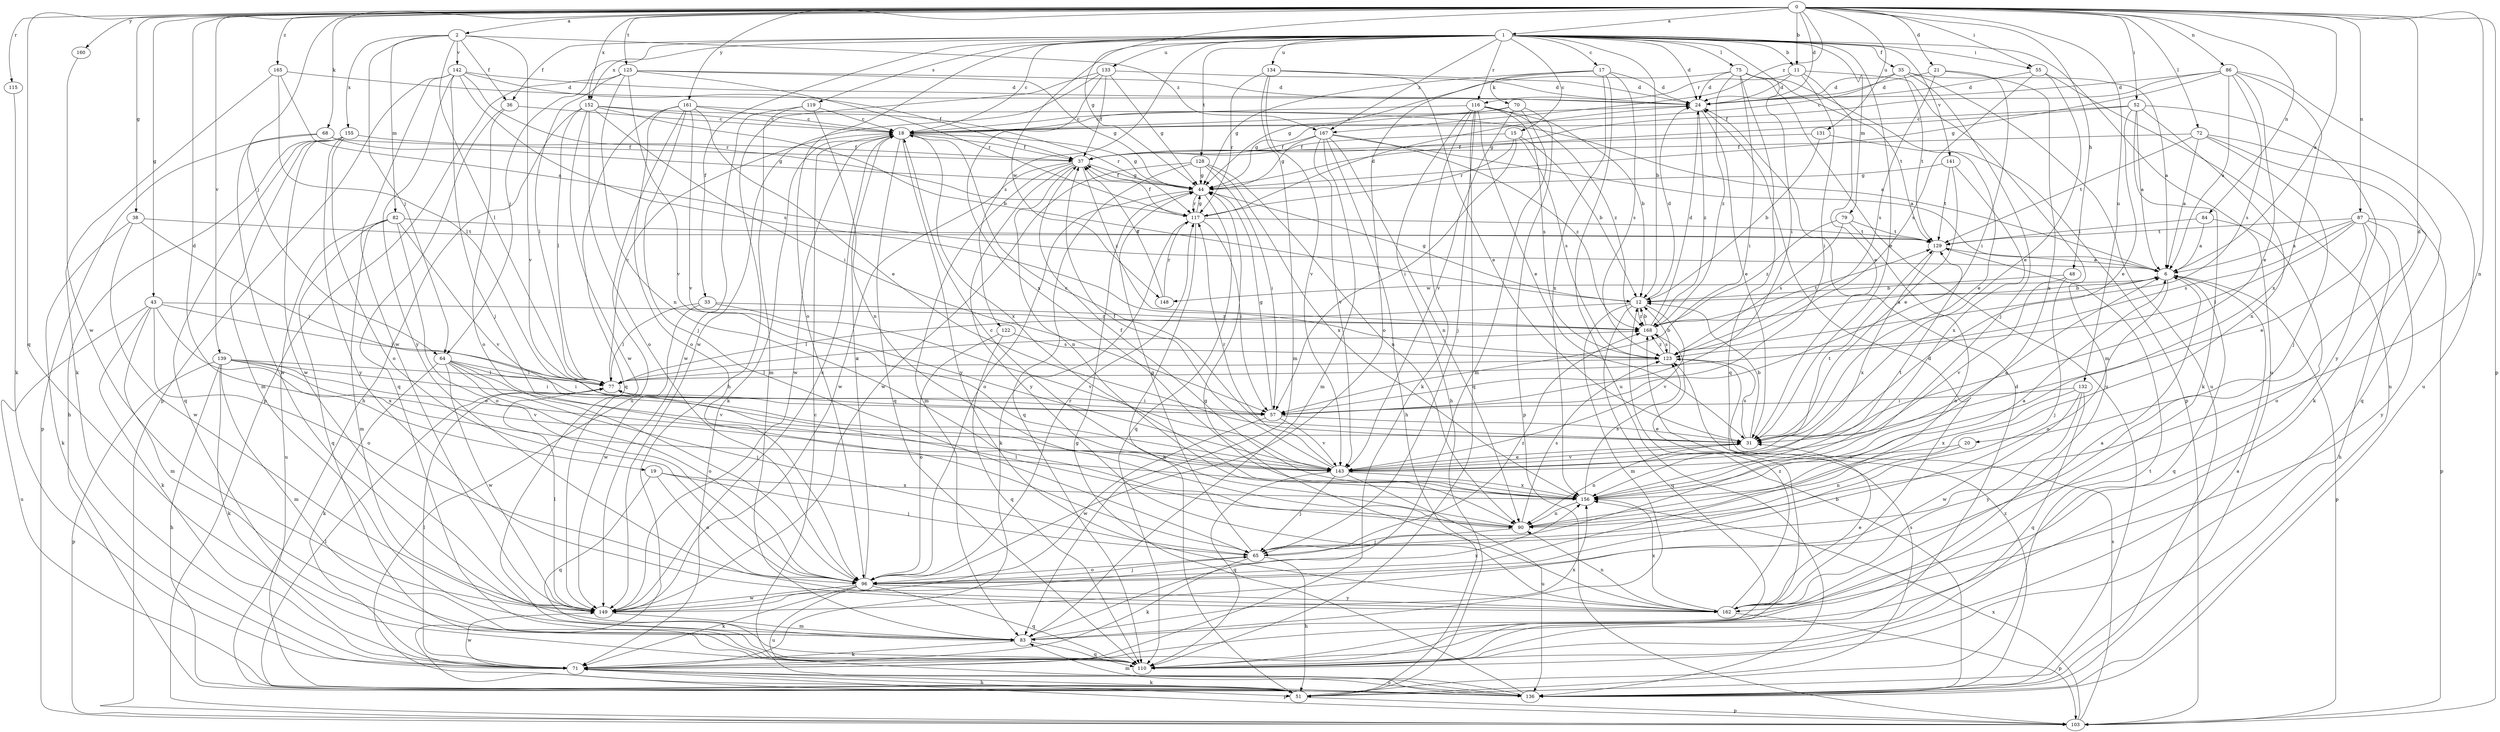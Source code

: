 strict digraph  {
0;
1;
2;
6;
11;
12;
15;
17;
18;
19;
20;
21;
24;
31;
33;
35;
36;
37;
38;
43;
44;
48;
51;
52;
55;
57;
64;
65;
68;
70;
71;
72;
75;
77;
79;
82;
83;
84;
86;
87;
90;
96;
103;
110;
115;
116;
117;
119;
122;
123;
125;
128;
129;
131;
132;
133;
134;
136;
139;
141;
142;
143;
148;
149;
152;
155;
156;
160;
161;
162;
165;
167;
168;
0 -> 1  [label=a];
0 -> 2  [label=a];
0 -> 6  [label=a];
0 -> 11  [label=b];
0 -> 19  [label=d];
0 -> 20  [label=d];
0 -> 21  [label=d];
0 -> 24  [label=d];
0 -> 38  [label=g];
0 -> 43  [label=g];
0 -> 44  [label=g];
0 -> 48  [label=h];
0 -> 52  [label=i];
0 -> 55  [label=i];
0 -> 64  [label=j];
0 -> 68  [label=k];
0 -> 72  [label=l];
0 -> 84  [label=n];
0 -> 86  [label=n];
0 -> 87  [label=n];
0 -> 90  [label=n];
0 -> 103  [label=p];
0 -> 110  [label=q];
0 -> 115  [label=r];
0 -> 125  [label=t];
0 -> 131  [label=u];
0 -> 132  [label=u];
0 -> 139  [label=v];
0 -> 152  [label=x];
0 -> 160  [label=y];
0 -> 161  [label=y];
0 -> 165  [label=z];
0 -> 167  [label=z];
1 -> 11  [label=b];
1 -> 12  [label=b];
1 -> 15  [label=c];
1 -> 17  [label=c];
1 -> 18  [label=c];
1 -> 24  [label=d];
1 -> 31  [label=e];
1 -> 33  [label=f];
1 -> 35  [label=f];
1 -> 36  [label=f];
1 -> 55  [label=i];
1 -> 57  [label=i];
1 -> 64  [label=j];
1 -> 75  [label=l];
1 -> 79  [label=m];
1 -> 96  [label=o];
1 -> 116  [label=r];
1 -> 119  [label=s];
1 -> 122  [label=s];
1 -> 128  [label=t];
1 -> 133  [label=u];
1 -> 134  [label=u];
1 -> 136  [label=u];
1 -> 141  [label=v];
1 -> 148  [label=w];
1 -> 152  [label=x];
1 -> 167  [label=z];
2 -> 36  [label=f];
2 -> 64  [label=j];
2 -> 77  [label=l];
2 -> 82  [label=m];
2 -> 142  [label=v];
2 -> 143  [label=v];
2 -> 155  [label=x];
2 -> 167  [label=z];
6 -> 12  [label=b];
6 -> 96  [label=o];
6 -> 103  [label=p];
6 -> 110  [label=q];
6 -> 148  [label=w];
11 -> 24  [label=d];
11 -> 31  [label=e];
11 -> 57  [label=i];
11 -> 83  [label=m];
11 -> 116  [label=r];
12 -> 24  [label=d];
12 -> 44  [label=g];
12 -> 77  [label=l];
12 -> 83  [label=m];
12 -> 110  [label=q];
12 -> 143  [label=v];
12 -> 168  [label=z];
15 -> 12  [label=b];
15 -> 37  [label=f];
15 -> 57  [label=i];
15 -> 117  [label=r];
15 -> 123  [label=s];
17 -> 24  [label=d];
17 -> 44  [label=g];
17 -> 70  [label=k];
17 -> 96  [label=o];
17 -> 123  [label=s];
17 -> 136  [label=u];
17 -> 156  [label=x];
18 -> 37  [label=f];
18 -> 44  [label=g];
18 -> 71  [label=k];
18 -> 110  [label=q];
18 -> 149  [label=w];
18 -> 156  [label=x];
18 -> 162  [label=y];
19 -> 65  [label=j];
19 -> 96  [label=o];
19 -> 110  [label=q];
19 -> 156  [label=x];
20 -> 90  [label=n];
20 -> 143  [label=v];
21 -> 24  [label=d];
21 -> 57  [label=i];
21 -> 123  [label=s];
21 -> 156  [label=x];
24 -> 18  [label=c];
24 -> 31  [label=e];
24 -> 168  [label=z];
31 -> 12  [label=b];
31 -> 18  [label=c];
31 -> 90  [label=n];
31 -> 123  [label=s];
31 -> 143  [label=v];
33 -> 77  [label=l];
33 -> 143  [label=v];
33 -> 149  [label=w];
33 -> 168  [label=z];
35 -> 6  [label=a];
35 -> 18  [label=c];
35 -> 24  [label=d];
35 -> 65  [label=j];
35 -> 129  [label=t];
35 -> 136  [label=u];
36 -> 18  [label=c];
36 -> 96  [label=o];
36 -> 110  [label=q];
37 -> 44  [label=g];
37 -> 83  [label=m];
37 -> 90  [label=n];
37 -> 149  [label=w];
37 -> 162  [label=y];
37 -> 168  [label=z];
38 -> 57  [label=i];
38 -> 71  [label=k];
38 -> 129  [label=t];
38 -> 149  [label=w];
43 -> 71  [label=k];
43 -> 77  [label=l];
43 -> 83  [label=m];
43 -> 96  [label=o];
43 -> 136  [label=u];
43 -> 156  [label=x];
43 -> 168  [label=z];
44 -> 37  [label=f];
44 -> 96  [label=o];
44 -> 110  [label=q];
44 -> 117  [label=r];
48 -> 12  [label=b];
48 -> 65  [label=j];
48 -> 143  [label=v];
51 -> 77  [label=l];
51 -> 103  [label=p];
51 -> 123  [label=s];
51 -> 129  [label=t];
52 -> 6  [label=a];
52 -> 18  [label=c];
52 -> 31  [label=e];
52 -> 44  [label=g];
52 -> 71  [label=k];
52 -> 90  [label=n];
52 -> 162  [label=y];
55 -> 24  [label=d];
55 -> 31  [label=e];
55 -> 123  [label=s];
55 -> 136  [label=u];
57 -> 31  [label=e];
57 -> 44  [label=g];
57 -> 143  [label=v];
57 -> 149  [label=w];
64 -> 57  [label=i];
64 -> 65  [label=j];
64 -> 71  [label=k];
64 -> 77  [label=l];
64 -> 96  [label=o];
64 -> 143  [label=v];
64 -> 149  [label=w];
65 -> 44  [label=g];
65 -> 51  [label=h];
65 -> 71  [label=k];
65 -> 96  [label=o];
65 -> 168  [label=z];
68 -> 37  [label=f];
68 -> 44  [label=g];
68 -> 103  [label=p];
68 -> 149  [label=w];
70 -> 18  [label=c];
70 -> 44  [label=g];
70 -> 83  [label=m];
70 -> 103  [label=p];
70 -> 143  [label=v];
71 -> 51  [label=h];
71 -> 77  [label=l];
71 -> 103  [label=p];
71 -> 136  [label=u];
71 -> 149  [label=w];
72 -> 6  [label=a];
72 -> 37  [label=f];
72 -> 65  [label=j];
72 -> 71  [label=k];
72 -> 110  [label=q];
72 -> 129  [label=t];
75 -> 24  [label=d];
75 -> 44  [label=g];
75 -> 57  [label=i];
75 -> 103  [label=p];
75 -> 110  [label=q];
75 -> 129  [label=t];
75 -> 136  [label=u];
75 -> 168  [label=z];
77 -> 18  [label=c];
77 -> 57  [label=i];
77 -> 168  [label=z];
79 -> 96  [label=o];
79 -> 123  [label=s];
79 -> 129  [label=t];
79 -> 168  [label=z];
82 -> 83  [label=m];
82 -> 96  [label=o];
82 -> 110  [label=q];
82 -> 129  [label=t];
82 -> 136  [label=u];
82 -> 143  [label=v];
83 -> 71  [label=k];
83 -> 110  [label=q];
83 -> 156  [label=x];
84 -> 6  [label=a];
84 -> 96  [label=o];
84 -> 129  [label=t];
86 -> 6  [label=a];
86 -> 24  [label=d];
86 -> 31  [label=e];
86 -> 37  [label=f];
86 -> 44  [label=g];
86 -> 123  [label=s];
86 -> 136  [label=u];
86 -> 156  [label=x];
87 -> 6  [label=a];
87 -> 31  [label=e];
87 -> 51  [label=h];
87 -> 77  [label=l];
87 -> 103  [label=p];
87 -> 123  [label=s];
87 -> 129  [label=t];
87 -> 162  [label=y];
90 -> 6  [label=a];
90 -> 18  [label=c];
90 -> 65  [label=j];
90 -> 77  [label=l];
90 -> 123  [label=s];
96 -> 18  [label=c];
96 -> 65  [label=j];
96 -> 71  [label=k];
96 -> 110  [label=q];
96 -> 117  [label=r];
96 -> 136  [label=u];
96 -> 149  [label=w];
96 -> 162  [label=y];
103 -> 123  [label=s];
103 -> 156  [label=x];
110 -> 6  [label=a];
110 -> 24  [label=d];
115 -> 71  [label=k];
116 -> 12  [label=b];
116 -> 18  [label=c];
116 -> 31  [label=e];
116 -> 51  [label=h];
116 -> 65  [label=j];
116 -> 71  [label=k];
116 -> 110  [label=q];
116 -> 123  [label=s];
116 -> 168  [label=z];
117 -> 24  [label=d];
117 -> 37  [label=f];
117 -> 44  [label=g];
117 -> 51  [label=h];
117 -> 57  [label=i];
117 -> 71  [label=k];
117 -> 129  [label=t];
119 -> 18  [label=c];
119 -> 83  [label=m];
119 -> 90  [label=n];
119 -> 149  [label=w];
122 -> 96  [label=o];
122 -> 110  [label=q];
122 -> 123  [label=s];
123 -> 12  [label=b];
123 -> 77  [label=l];
123 -> 168  [label=z];
125 -> 24  [label=d];
125 -> 44  [label=g];
125 -> 77  [label=l];
125 -> 90  [label=n];
125 -> 103  [label=p];
125 -> 117  [label=r];
125 -> 143  [label=v];
128 -> 44  [label=g];
128 -> 57  [label=i];
128 -> 90  [label=n];
128 -> 110  [label=q];
128 -> 149  [label=w];
128 -> 156  [label=x];
129 -> 6  [label=a];
129 -> 156  [label=x];
131 -> 12  [label=b];
131 -> 31  [label=e];
131 -> 37  [label=f];
132 -> 57  [label=i];
132 -> 110  [label=q];
132 -> 149  [label=w];
132 -> 156  [label=x];
132 -> 162  [label=y];
133 -> 24  [label=d];
133 -> 37  [label=f];
133 -> 44  [label=g];
133 -> 51  [label=h];
133 -> 149  [label=w];
133 -> 156  [label=x];
134 -> 24  [label=d];
134 -> 31  [label=e];
134 -> 83  [label=m];
134 -> 117  [label=r];
134 -> 143  [label=v];
136 -> 12  [label=b];
136 -> 18  [label=c];
136 -> 44  [label=g];
136 -> 71  [label=k];
136 -> 83  [label=m];
136 -> 168  [label=z];
139 -> 31  [label=e];
139 -> 51  [label=h];
139 -> 57  [label=i];
139 -> 71  [label=k];
139 -> 77  [label=l];
139 -> 83  [label=m];
139 -> 103  [label=p];
139 -> 143  [label=v];
141 -> 31  [label=e];
141 -> 44  [label=g];
141 -> 129  [label=t];
141 -> 156  [label=x];
142 -> 24  [label=d];
142 -> 37  [label=f];
142 -> 65  [label=j];
142 -> 103  [label=p];
142 -> 117  [label=r];
142 -> 123  [label=s];
142 -> 149  [label=w];
142 -> 162  [label=y];
143 -> 6  [label=a];
143 -> 31  [label=e];
143 -> 37  [label=f];
143 -> 65  [label=j];
143 -> 110  [label=q];
143 -> 117  [label=r];
143 -> 129  [label=t];
143 -> 136  [label=u];
143 -> 156  [label=x];
148 -> 37  [label=f];
148 -> 117  [label=r];
149 -> 18  [label=c];
149 -> 77  [label=l];
149 -> 83  [label=m];
149 -> 156  [label=x];
152 -> 12  [label=b];
152 -> 18  [label=c];
152 -> 51  [label=h];
152 -> 57  [label=i];
152 -> 77  [label=l];
152 -> 96  [label=o];
152 -> 117  [label=r];
152 -> 149  [label=w];
155 -> 37  [label=f];
155 -> 51  [label=h];
155 -> 83  [label=m];
155 -> 96  [label=o];
155 -> 110  [label=q];
155 -> 149  [label=w];
155 -> 162  [label=y];
156 -> 37  [label=f];
156 -> 90  [label=n];
156 -> 123  [label=s];
156 -> 129  [label=t];
160 -> 149  [label=w];
161 -> 6  [label=a];
161 -> 18  [label=c];
161 -> 31  [label=e];
161 -> 65  [label=j];
161 -> 96  [label=o];
161 -> 110  [label=q];
161 -> 136  [label=u];
161 -> 143  [label=v];
162 -> 6  [label=a];
162 -> 24  [label=d];
162 -> 31  [label=e];
162 -> 44  [label=g];
162 -> 90  [label=n];
162 -> 103  [label=p];
162 -> 156  [label=x];
162 -> 168  [label=z];
165 -> 6  [label=a];
165 -> 24  [label=d];
165 -> 71  [label=k];
165 -> 77  [label=l];
167 -> 6  [label=a];
167 -> 37  [label=f];
167 -> 44  [label=g];
167 -> 51  [label=h];
167 -> 83  [label=m];
167 -> 90  [label=n];
167 -> 143  [label=v];
167 -> 168  [label=z];
168 -> 6  [label=a];
168 -> 12  [label=b];
168 -> 24  [label=d];
168 -> 123  [label=s];
168 -> 129  [label=t];
}

